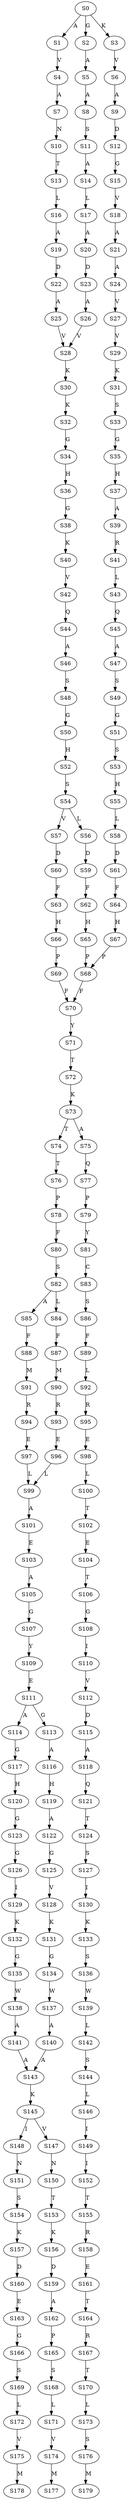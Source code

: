 strict digraph  {
	S0 -> S1 [ label = A ];
	S0 -> S2 [ label = G ];
	S0 -> S3 [ label = K ];
	S1 -> S4 [ label = V ];
	S2 -> S5 [ label = A ];
	S3 -> S6 [ label = V ];
	S4 -> S7 [ label = A ];
	S5 -> S8 [ label = A ];
	S6 -> S9 [ label = A ];
	S7 -> S10 [ label = N ];
	S8 -> S11 [ label = S ];
	S9 -> S12 [ label = D ];
	S10 -> S13 [ label = T ];
	S11 -> S14 [ label = A ];
	S12 -> S15 [ label = G ];
	S13 -> S16 [ label = L ];
	S14 -> S17 [ label = L ];
	S15 -> S18 [ label = V ];
	S16 -> S19 [ label = A ];
	S17 -> S20 [ label = A ];
	S18 -> S21 [ label = A ];
	S19 -> S22 [ label = D ];
	S20 -> S23 [ label = D ];
	S21 -> S24 [ label = A ];
	S22 -> S25 [ label = A ];
	S23 -> S26 [ label = A ];
	S24 -> S27 [ label = V ];
	S25 -> S28 [ label = V ];
	S26 -> S28 [ label = V ];
	S27 -> S29 [ label = V ];
	S28 -> S30 [ label = K ];
	S29 -> S31 [ label = K ];
	S30 -> S32 [ label = K ];
	S31 -> S33 [ label = S ];
	S32 -> S34 [ label = G ];
	S33 -> S35 [ label = G ];
	S34 -> S36 [ label = H ];
	S35 -> S37 [ label = H ];
	S36 -> S38 [ label = G ];
	S37 -> S39 [ label = A ];
	S38 -> S40 [ label = K ];
	S39 -> S41 [ label = R ];
	S40 -> S42 [ label = V ];
	S41 -> S43 [ label = L ];
	S42 -> S44 [ label = Q ];
	S43 -> S45 [ label = Q ];
	S44 -> S46 [ label = A ];
	S45 -> S47 [ label = A ];
	S46 -> S48 [ label = S ];
	S47 -> S49 [ label = S ];
	S48 -> S50 [ label = G ];
	S49 -> S51 [ label = G ];
	S50 -> S52 [ label = H ];
	S51 -> S53 [ label = S ];
	S52 -> S54 [ label = S ];
	S53 -> S55 [ label = H ];
	S54 -> S56 [ label = L ];
	S54 -> S57 [ label = V ];
	S55 -> S58 [ label = L ];
	S56 -> S59 [ label = D ];
	S57 -> S60 [ label = D ];
	S58 -> S61 [ label = D ];
	S59 -> S62 [ label = F ];
	S60 -> S63 [ label = F ];
	S61 -> S64 [ label = F ];
	S62 -> S65 [ label = H ];
	S63 -> S66 [ label = H ];
	S64 -> S67 [ label = H ];
	S65 -> S68 [ label = P ];
	S66 -> S69 [ label = P ];
	S67 -> S68 [ label = P ];
	S68 -> S70 [ label = F ];
	S69 -> S70 [ label = F ];
	S70 -> S71 [ label = Y ];
	S71 -> S72 [ label = T ];
	S72 -> S73 [ label = K ];
	S73 -> S74 [ label = T ];
	S73 -> S75 [ label = A ];
	S74 -> S76 [ label = T ];
	S75 -> S77 [ label = Q ];
	S76 -> S78 [ label = P ];
	S77 -> S79 [ label = P ];
	S78 -> S80 [ label = F ];
	S79 -> S81 [ label = Y ];
	S80 -> S82 [ label = S ];
	S81 -> S83 [ label = C ];
	S82 -> S84 [ label = L ];
	S82 -> S85 [ label = A ];
	S83 -> S86 [ label = S ];
	S84 -> S87 [ label = F ];
	S85 -> S88 [ label = F ];
	S86 -> S89 [ label = F ];
	S87 -> S90 [ label = M ];
	S88 -> S91 [ label = M ];
	S89 -> S92 [ label = L ];
	S90 -> S93 [ label = R ];
	S91 -> S94 [ label = R ];
	S92 -> S95 [ label = R ];
	S93 -> S96 [ label = E ];
	S94 -> S97 [ label = E ];
	S95 -> S98 [ label = E ];
	S96 -> S99 [ label = L ];
	S97 -> S99 [ label = L ];
	S98 -> S100 [ label = L ];
	S99 -> S101 [ label = A ];
	S100 -> S102 [ label = T ];
	S101 -> S103 [ label = E ];
	S102 -> S104 [ label = E ];
	S103 -> S105 [ label = A ];
	S104 -> S106 [ label = T ];
	S105 -> S107 [ label = G ];
	S106 -> S108 [ label = G ];
	S107 -> S109 [ label = Y ];
	S108 -> S110 [ label = I ];
	S109 -> S111 [ label = E ];
	S110 -> S112 [ label = V ];
	S111 -> S113 [ label = G ];
	S111 -> S114 [ label = A ];
	S112 -> S115 [ label = D ];
	S113 -> S116 [ label = A ];
	S114 -> S117 [ label = G ];
	S115 -> S118 [ label = A ];
	S116 -> S119 [ label = H ];
	S117 -> S120 [ label = H ];
	S118 -> S121 [ label = Q ];
	S119 -> S122 [ label = A ];
	S120 -> S123 [ label = G ];
	S121 -> S124 [ label = T ];
	S122 -> S125 [ label = G ];
	S123 -> S126 [ label = G ];
	S124 -> S127 [ label = S ];
	S125 -> S128 [ label = V ];
	S126 -> S129 [ label = I ];
	S127 -> S130 [ label = I ];
	S128 -> S131 [ label = K ];
	S129 -> S132 [ label = K ];
	S130 -> S133 [ label = K ];
	S131 -> S134 [ label = G ];
	S132 -> S135 [ label = G ];
	S133 -> S136 [ label = S ];
	S134 -> S137 [ label = W ];
	S135 -> S138 [ label = W ];
	S136 -> S139 [ label = W ];
	S137 -> S140 [ label = A ];
	S138 -> S141 [ label = A ];
	S139 -> S142 [ label = L ];
	S140 -> S143 [ label = A ];
	S141 -> S143 [ label = A ];
	S142 -> S144 [ label = S ];
	S143 -> S145 [ label = K ];
	S144 -> S146 [ label = L ];
	S145 -> S147 [ label = V ];
	S145 -> S148 [ label = I ];
	S146 -> S149 [ label = I ];
	S147 -> S150 [ label = N ];
	S148 -> S151 [ label = N ];
	S149 -> S152 [ label = I ];
	S150 -> S153 [ label = T ];
	S151 -> S154 [ label = S ];
	S152 -> S155 [ label = T ];
	S153 -> S156 [ label = K ];
	S154 -> S157 [ label = K ];
	S155 -> S158 [ label = R ];
	S156 -> S159 [ label = D ];
	S157 -> S160 [ label = D ];
	S158 -> S161 [ label = E ];
	S159 -> S162 [ label = A ];
	S160 -> S163 [ label = E ];
	S161 -> S164 [ label = T ];
	S162 -> S165 [ label = P ];
	S163 -> S166 [ label = G ];
	S164 -> S167 [ label = R ];
	S165 -> S168 [ label = S ];
	S166 -> S169 [ label = S ];
	S167 -> S170 [ label = T ];
	S168 -> S171 [ label = L ];
	S169 -> S172 [ label = L ];
	S170 -> S173 [ label = L ];
	S171 -> S174 [ label = V ];
	S172 -> S175 [ label = V ];
	S173 -> S176 [ label = S ];
	S174 -> S177 [ label = M ];
	S175 -> S178 [ label = M ];
	S176 -> S179 [ label = M ];
}
